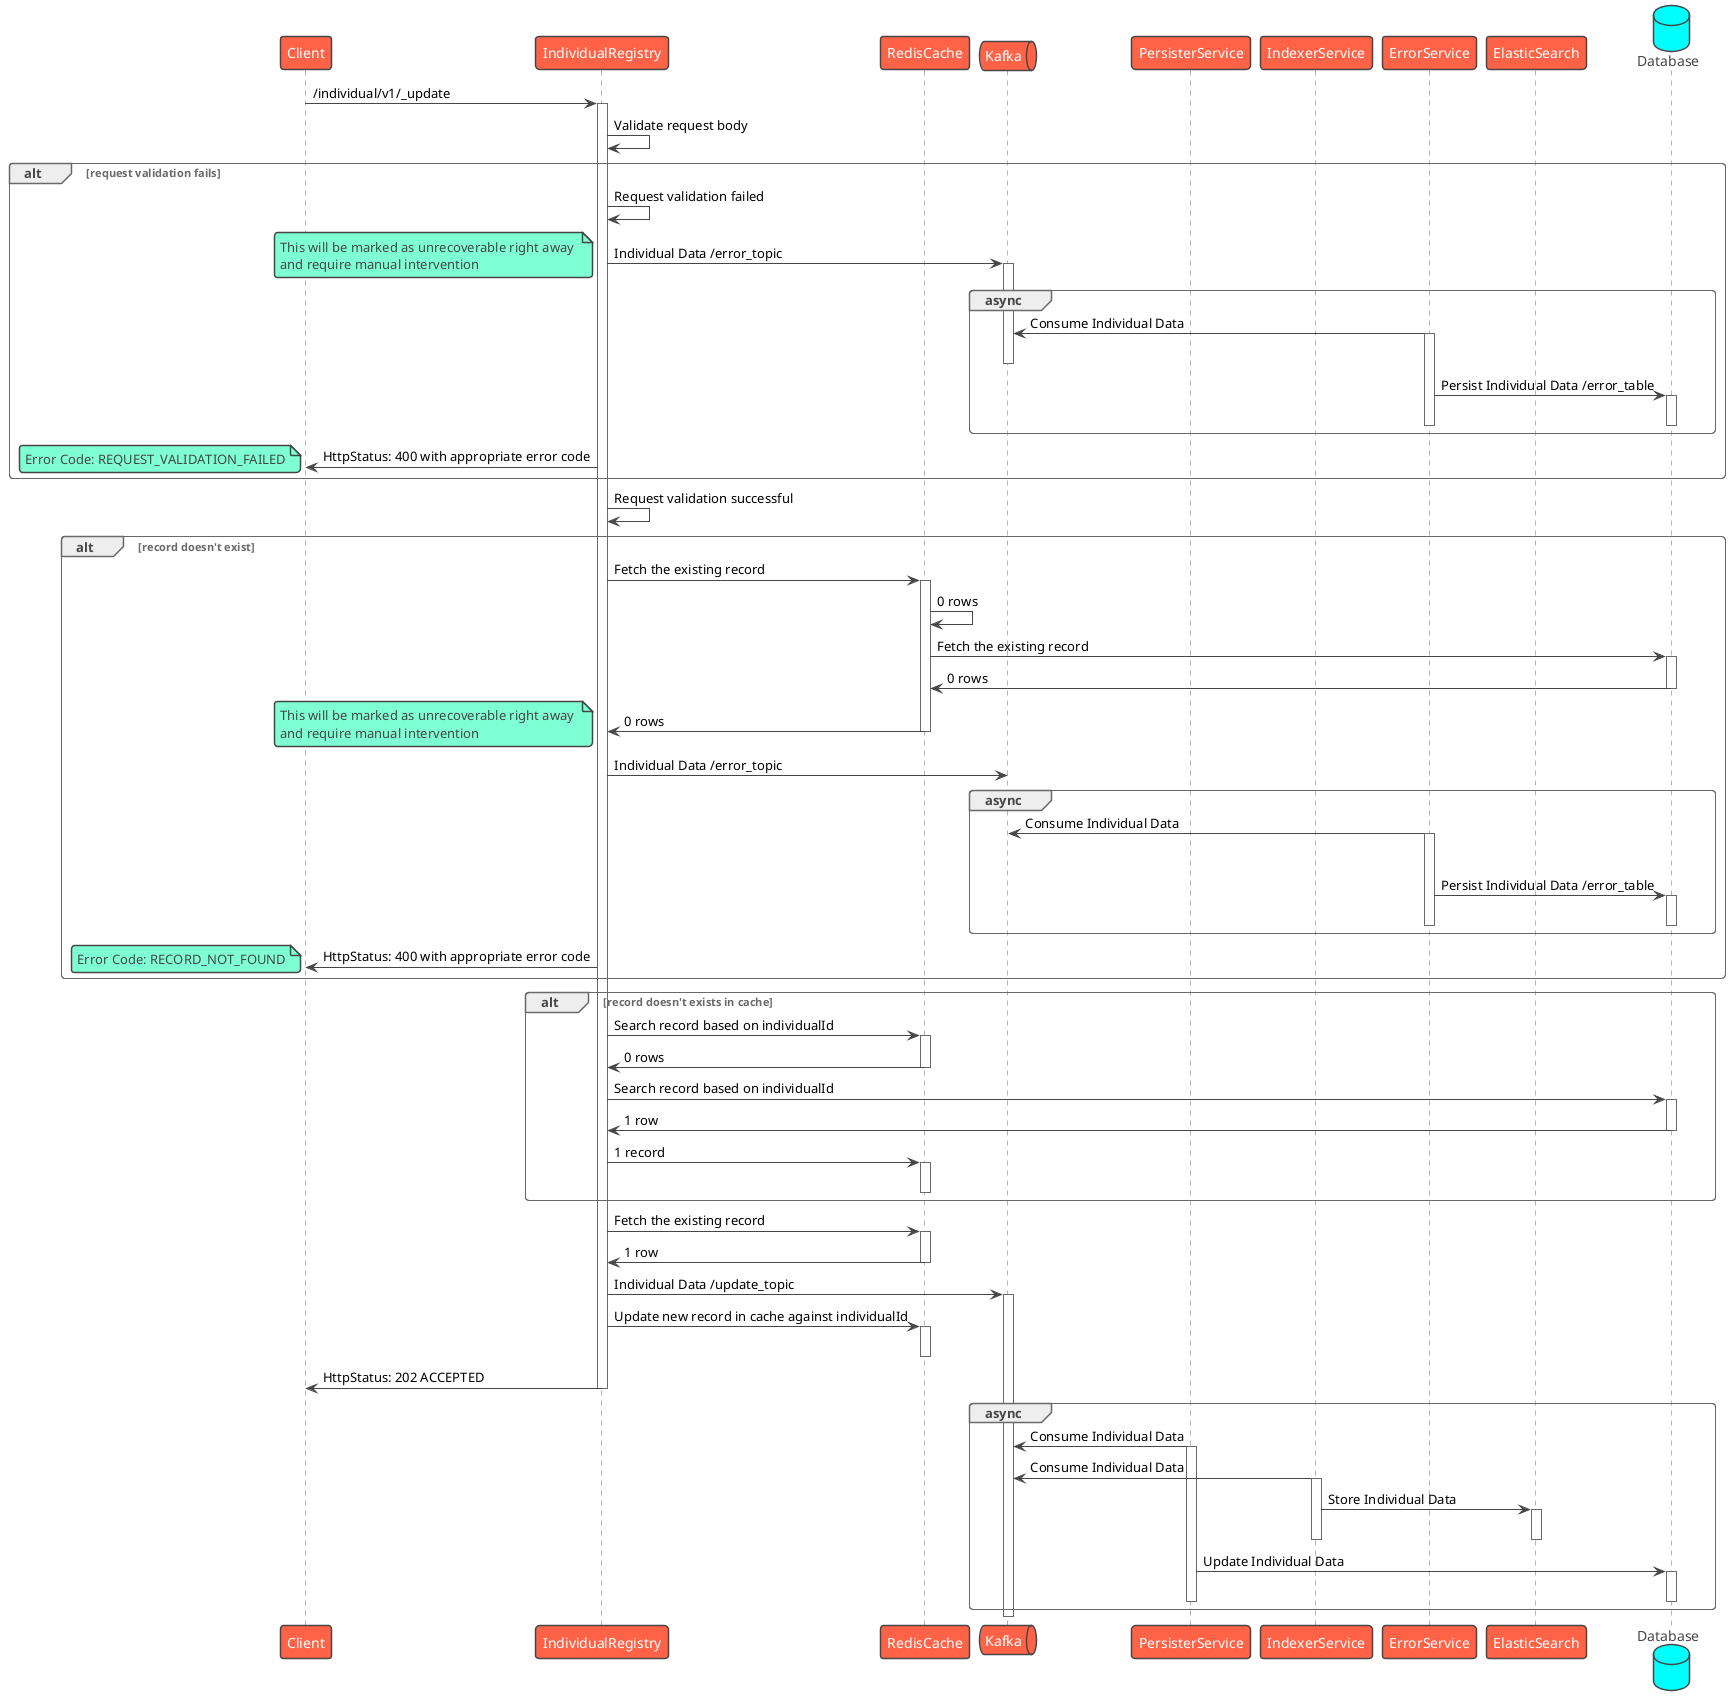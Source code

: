 @startuml Individual Registry - Update
!theme vibrant
participant Client as c
participant IndividualRegistry as ir
participant RedisCache as rc
queue Kafka as k
participant PersisterService as prs
participant IndexerService as idx
participant ErrorService as es
participant ElasticSearch as el
database Database as db
c -> ir : /individual/v1/_update
activate ir
ir -> ir: Validate request body
alt request validation fails
    ir -> ir: Request validation failed
    ir -> k: Individual Data /error_topic
    note left
        This will be marked as unrecoverable right away 
        and require manual intervention
    end note
    activate k
    group async
        es -> k: Consume Individual Data
        activate es
        deactivate k
        es -> db: Persist Individual Data /error_table
        activate db
        deactivate db
        deactivate es
    end
    ir -> c: HttpStatus: 400 with appropriate error code
    note left
      Error Code: REQUEST_VALIDATION_FAILED
    end note
end
ir -> ir: Request validation successful
alt record doesn't exist
    ir -> rc: Fetch the existing record
    activate rc
    rc -> rc: 0 rows
    rc -> db: Fetch the existing record
    activate db
    db -> rc: 0 rows
    deactivate db
    rc -> ir: 0 rows
    deactivate rc
    note left
        This will be marked as unrecoverable right away 
        and require manual intervention
    end note
    ir -> k: Individual Data /error_topic
    group async
        es -> k: Consume Individual Data
        activate es
        deactivate k
        es -> db: Persist Individual Data /error_table
        activate db
        deactivate db
        deactivate es
    end
    ir -> c: HttpStatus: 400 with appropriate error code
    note left
      Error Code: RECORD_NOT_FOUND
    end note
end
alt record doesn't exists in cache
    ir -> rc: Search record based on individualId
    activate rc
    rc -> ir: 0 rows
    deactivate rc
    ir -> db: Search record based on individualId
    activate db
    db -> ir: 1 row
    deactivate db
    ir -> rc: 1 record
    activate rc
    deactivate rc
end
ir -> rc: Fetch the existing record
activate rc
rc -> ir: 1 row
deactivate rc
'ir -> ir: Check if the new record is not equal to existing record
'alt new record equals existing record
'    ir -> ir: New record equals existing record
'    ir -> c: HttpStatus: 202 ACCEPTED with appropriate response code
'end
ir -> k: Individual Data /update_topic
activate k
ir -> rc: Update new record in cache against individualId
activate rc
deactivate rc
ir -> c: HttpStatus: 202 ACCEPTED
deactivate ir
group async
    prs -> k: Consume Individual Data
    activate prs
    idx -> k: Consume Individual Data
    activate idx
    idx -> el: Store Individual Data
    activate el
    deactivate el
    deactivate idx
    prs -> db: Update Individual Data
    activate db
    deactivate db
    deactivate prs
end
deactivate k
@enduml